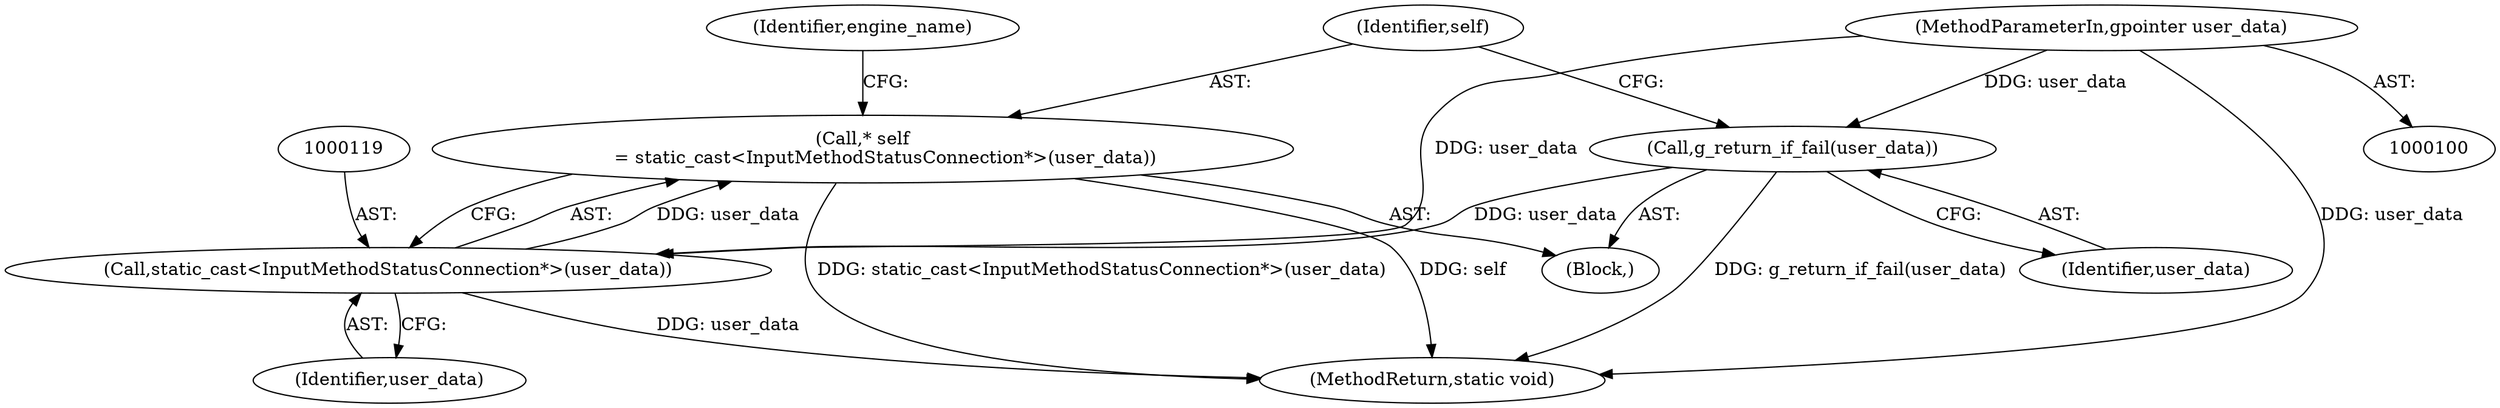 digraph "1_Chrome_dc7b094a338c6c521f918f478e993f0f74bbea0d_62@pointer" {
"1000116" [label="(Call,* self\n        = static_cast<InputMethodStatusConnection*>(user_data))"];
"1000118" [label="(Call,static_cast<InputMethodStatusConnection*>(user_data))"];
"1000113" [label="(Call,g_return_if_fail(user_data))"];
"1000103" [label="(MethodParameterIn,gpointer user_data)"];
"1000104" [label="(Block,)"];
"1000116" [label="(Call,* self\n        = static_cast<InputMethodStatusConnection*>(user_data))"];
"1000120" [label="(Identifier,user_data)"];
"1000123" [label="(MethodReturn,static void)"];
"1000122" [label="(Identifier,engine_name)"];
"1000118" [label="(Call,static_cast<InputMethodStatusConnection*>(user_data))"];
"1000117" [label="(Identifier,self)"];
"1000113" [label="(Call,g_return_if_fail(user_data))"];
"1000103" [label="(MethodParameterIn,gpointer user_data)"];
"1000114" [label="(Identifier,user_data)"];
"1000116" -> "1000104"  [label="AST: "];
"1000116" -> "1000118"  [label="CFG: "];
"1000117" -> "1000116"  [label="AST: "];
"1000118" -> "1000116"  [label="AST: "];
"1000122" -> "1000116"  [label="CFG: "];
"1000116" -> "1000123"  [label="DDG: self"];
"1000116" -> "1000123"  [label="DDG: static_cast<InputMethodStatusConnection*>(user_data)"];
"1000118" -> "1000116"  [label="DDG: user_data"];
"1000118" -> "1000120"  [label="CFG: "];
"1000119" -> "1000118"  [label="AST: "];
"1000120" -> "1000118"  [label="AST: "];
"1000118" -> "1000123"  [label="DDG: user_data"];
"1000113" -> "1000118"  [label="DDG: user_data"];
"1000103" -> "1000118"  [label="DDG: user_data"];
"1000113" -> "1000104"  [label="AST: "];
"1000113" -> "1000114"  [label="CFG: "];
"1000114" -> "1000113"  [label="AST: "];
"1000117" -> "1000113"  [label="CFG: "];
"1000113" -> "1000123"  [label="DDG: g_return_if_fail(user_data)"];
"1000103" -> "1000113"  [label="DDG: user_data"];
"1000103" -> "1000100"  [label="AST: "];
"1000103" -> "1000123"  [label="DDG: user_data"];
}

